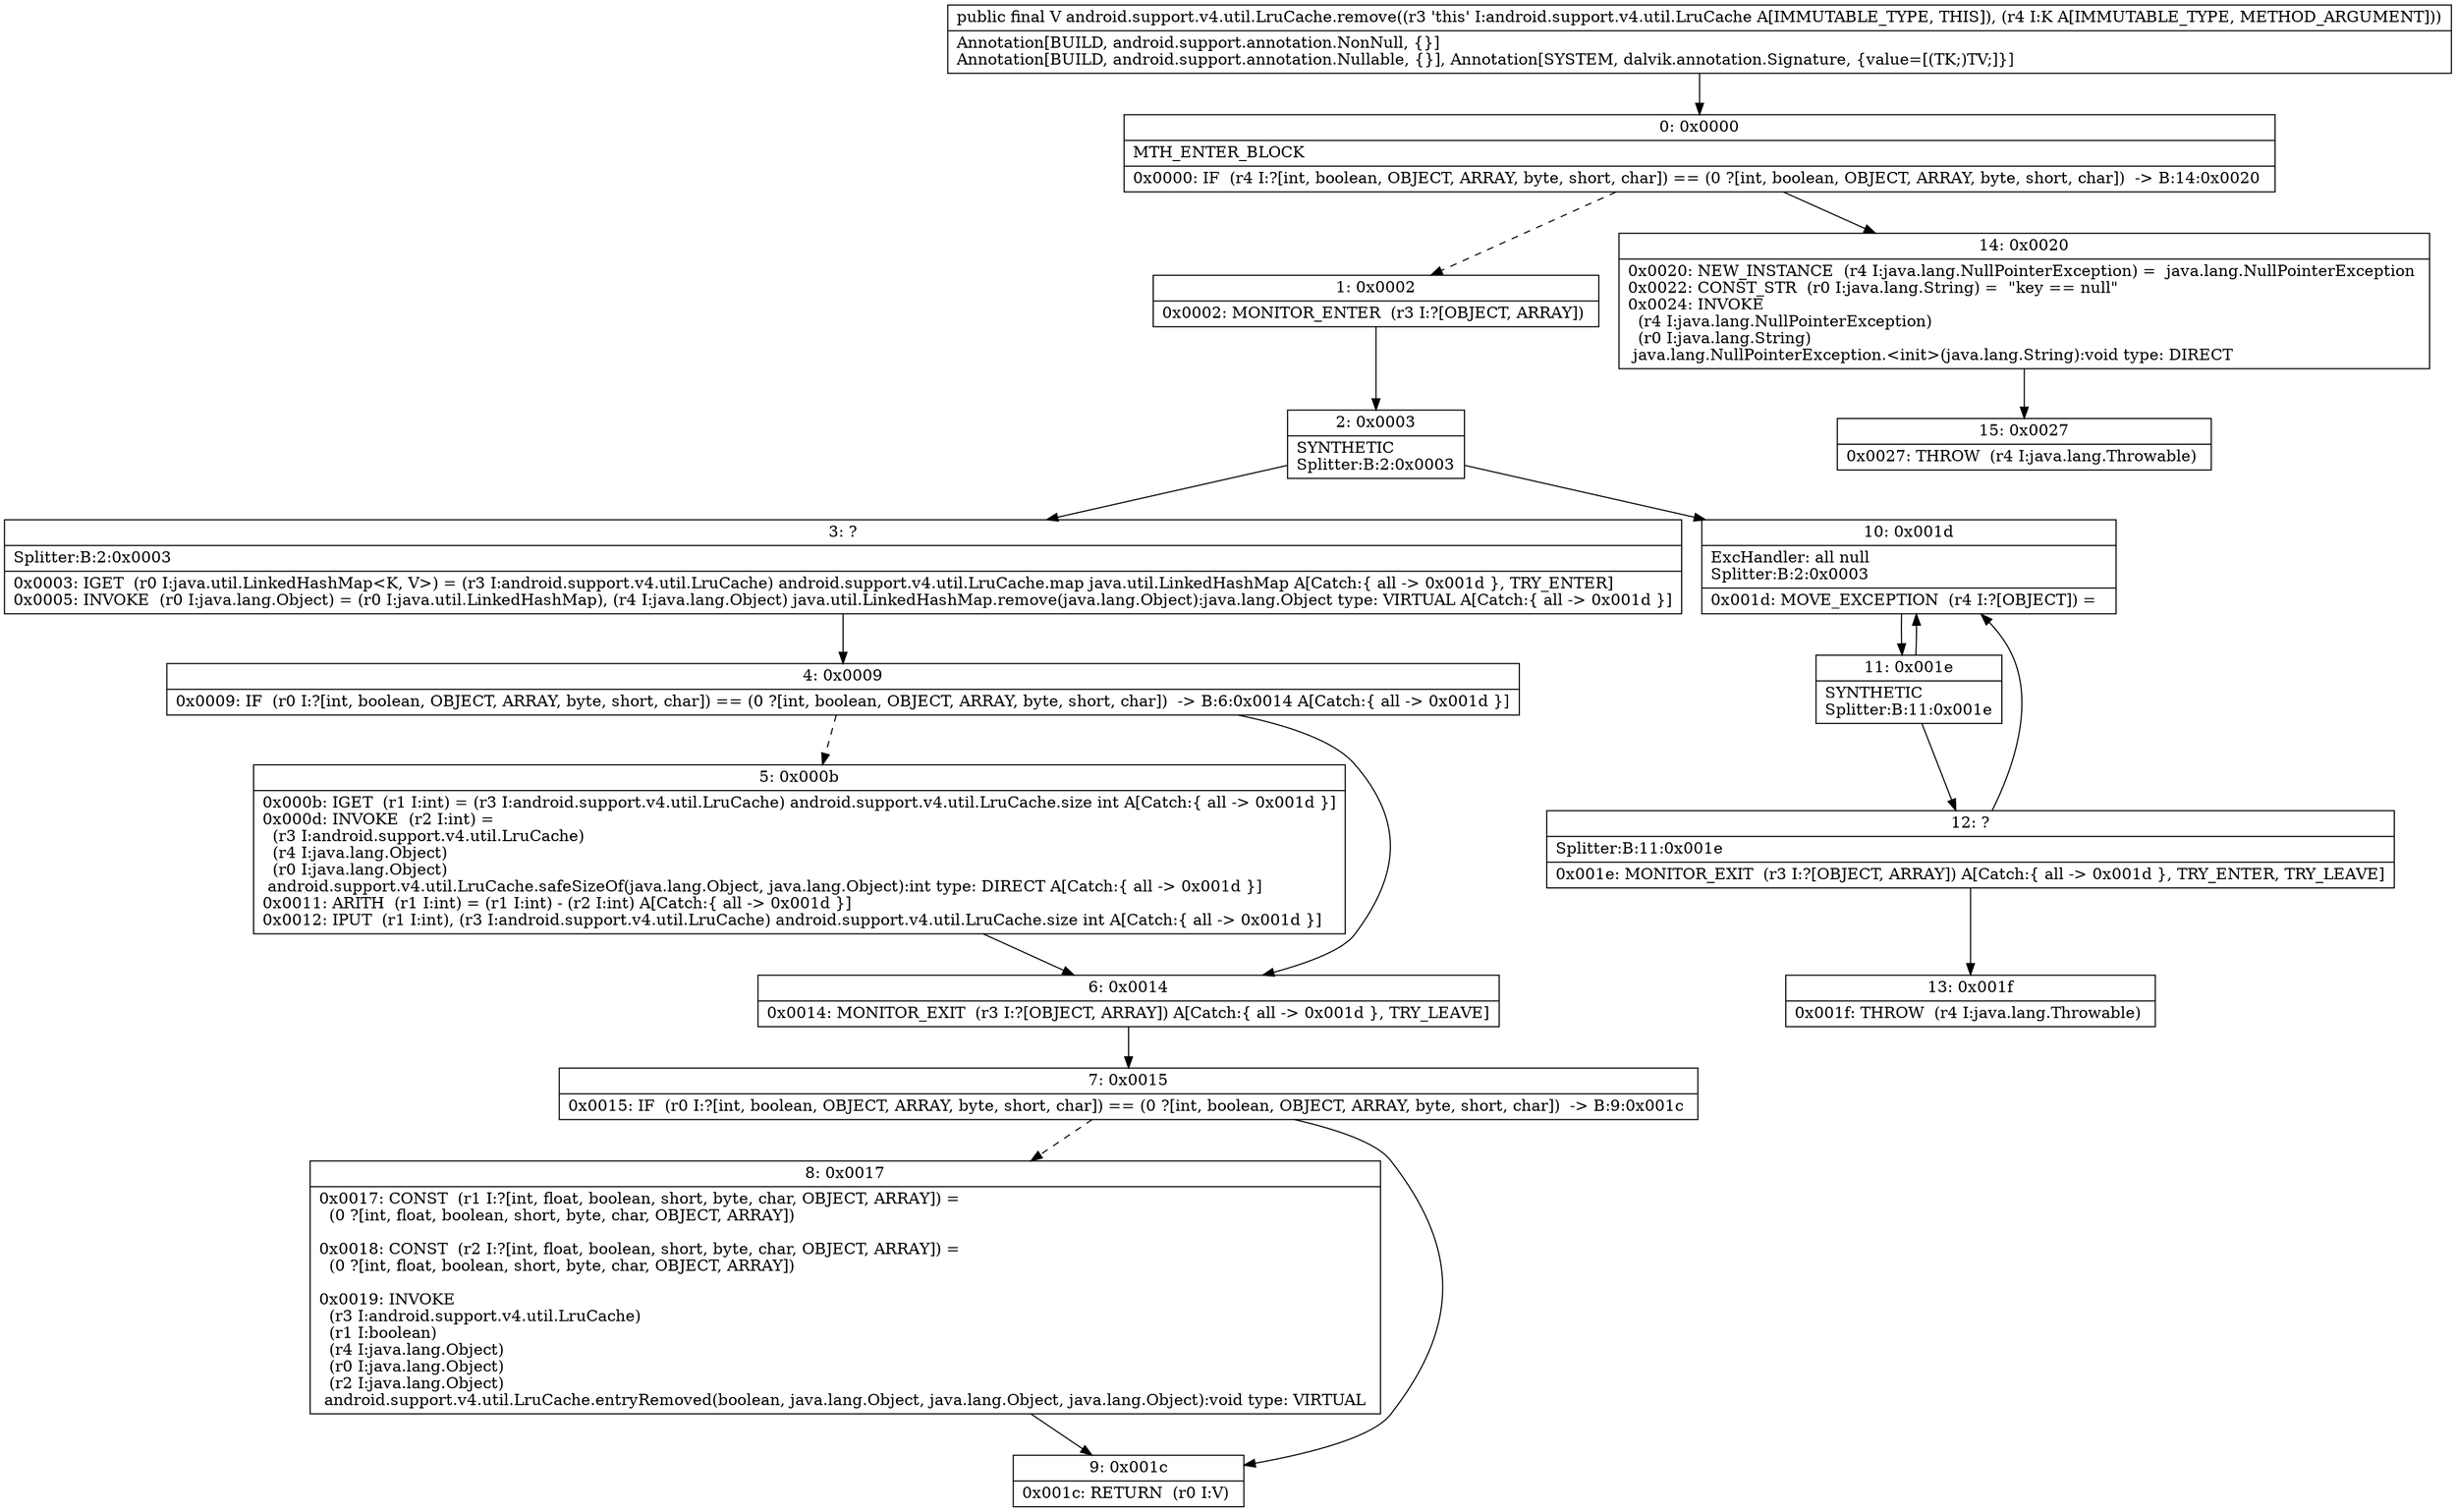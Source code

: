 digraph "CFG forandroid.support.v4.util.LruCache.remove(Ljava\/lang\/Object;)Ljava\/lang\/Object;" {
Node_0 [shape=record,label="{0\:\ 0x0000|MTH_ENTER_BLOCK\l|0x0000: IF  (r4 I:?[int, boolean, OBJECT, ARRAY, byte, short, char]) == (0 ?[int, boolean, OBJECT, ARRAY, byte, short, char])  \-\> B:14:0x0020 \l}"];
Node_1 [shape=record,label="{1\:\ 0x0002|0x0002: MONITOR_ENTER  (r3 I:?[OBJECT, ARRAY]) \l}"];
Node_2 [shape=record,label="{2\:\ 0x0003|SYNTHETIC\lSplitter:B:2:0x0003\l}"];
Node_3 [shape=record,label="{3\:\ ?|Splitter:B:2:0x0003\l|0x0003: IGET  (r0 I:java.util.LinkedHashMap\<K, V\>) = (r3 I:android.support.v4.util.LruCache) android.support.v4.util.LruCache.map java.util.LinkedHashMap A[Catch:\{ all \-\> 0x001d \}, TRY_ENTER]\l0x0005: INVOKE  (r0 I:java.lang.Object) = (r0 I:java.util.LinkedHashMap), (r4 I:java.lang.Object) java.util.LinkedHashMap.remove(java.lang.Object):java.lang.Object type: VIRTUAL A[Catch:\{ all \-\> 0x001d \}]\l}"];
Node_4 [shape=record,label="{4\:\ 0x0009|0x0009: IF  (r0 I:?[int, boolean, OBJECT, ARRAY, byte, short, char]) == (0 ?[int, boolean, OBJECT, ARRAY, byte, short, char])  \-\> B:6:0x0014 A[Catch:\{ all \-\> 0x001d \}]\l}"];
Node_5 [shape=record,label="{5\:\ 0x000b|0x000b: IGET  (r1 I:int) = (r3 I:android.support.v4.util.LruCache) android.support.v4.util.LruCache.size int A[Catch:\{ all \-\> 0x001d \}]\l0x000d: INVOKE  (r2 I:int) = \l  (r3 I:android.support.v4.util.LruCache)\l  (r4 I:java.lang.Object)\l  (r0 I:java.lang.Object)\l android.support.v4.util.LruCache.safeSizeOf(java.lang.Object, java.lang.Object):int type: DIRECT A[Catch:\{ all \-\> 0x001d \}]\l0x0011: ARITH  (r1 I:int) = (r1 I:int) \- (r2 I:int) A[Catch:\{ all \-\> 0x001d \}]\l0x0012: IPUT  (r1 I:int), (r3 I:android.support.v4.util.LruCache) android.support.v4.util.LruCache.size int A[Catch:\{ all \-\> 0x001d \}]\l}"];
Node_6 [shape=record,label="{6\:\ 0x0014|0x0014: MONITOR_EXIT  (r3 I:?[OBJECT, ARRAY]) A[Catch:\{ all \-\> 0x001d \}, TRY_LEAVE]\l}"];
Node_7 [shape=record,label="{7\:\ 0x0015|0x0015: IF  (r0 I:?[int, boolean, OBJECT, ARRAY, byte, short, char]) == (0 ?[int, boolean, OBJECT, ARRAY, byte, short, char])  \-\> B:9:0x001c \l}"];
Node_8 [shape=record,label="{8\:\ 0x0017|0x0017: CONST  (r1 I:?[int, float, boolean, short, byte, char, OBJECT, ARRAY]) = \l  (0 ?[int, float, boolean, short, byte, char, OBJECT, ARRAY])\l \l0x0018: CONST  (r2 I:?[int, float, boolean, short, byte, char, OBJECT, ARRAY]) = \l  (0 ?[int, float, boolean, short, byte, char, OBJECT, ARRAY])\l \l0x0019: INVOKE  \l  (r3 I:android.support.v4.util.LruCache)\l  (r1 I:boolean)\l  (r4 I:java.lang.Object)\l  (r0 I:java.lang.Object)\l  (r2 I:java.lang.Object)\l android.support.v4.util.LruCache.entryRemoved(boolean, java.lang.Object, java.lang.Object, java.lang.Object):void type: VIRTUAL \l}"];
Node_9 [shape=record,label="{9\:\ 0x001c|0x001c: RETURN  (r0 I:V) \l}"];
Node_10 [shape=record,label="{10\:\ 0x001d|ExcHandler: all null\lSplitter:B:2:0x0003\l|0x001d: MOVE_EXCEPTION  (r4 I:?[OBJECT]) =  \l}"];
Node_11 [shape=record,label="{11\:\ 0x001e|SYNTHETIC\lSplitter:B:11:0x001e\l}"];
Node_12 [shape=record,label="{12\:\ ?|Splitter:B:11:0x001e\l|0x001e: MONITOR_EXIT  (r3 I:?[OBJECT, ARRAY]) A[Catch:\{ all \-\> 0x001d \}, TRY_ENTER, TRY_LEAVE]\l}"];
Node_13 [shape=record,label="{13\:\ 0x001f|0x001f: THROW  (r4 I:java.lang.Throwable) \l}"];
Node_14 [shape=record,label="{14\:\ 0x0020|0x0020: NEW_INSTANCE  (r4 I:java.lang.NullPointerException) =  java.lang.NullPointerException \l0x0022: CONST_STR  (r0 I:java.lang.String) =  \"key == null\" \l0x0024: INVOKE  \l  (r4 I:java.lang.NullPointerException)\l  (r0 I:java.lang.String)\l java.lang.NullPointerException.\<init\>(java.lang.String):void type: DIRECT \l}"];
Node_15 [shape=record,label="{15\:\ 0x0027|0x0027: THROW  (r4 I:java.lang.Throwable) \l}"];
MethodNode[shape=record,label="{public final V android.support.v4.util.LruCache.remove((r3 'this' I:android.support.v4.util.LruCache A[IMMUTABLE_TYPE, THIS]), (r4 I:K A[IMMUTABLE_TYPE, METHOD_ARGUMENT]))  | Annotation[BUILD, android.support.annotation.NonNull, \{\}]\lAnnotation[BUILD, android.support.annotation.Nullable, \{\}], Annotation[SYSTEM, dalvik.annotation.Signature, \{value=[(TK;)TV;]\}]\l}"];
MethodNode -> Node_0;
Node_0 -> Node_1[style=dashed];
Node_0 -> Node_14;
Node_1 -> Node_2;
Node_2 -> Node_3;
Node_2 -> Node_10;
Node_3 -> Node_4;
Node_4 -> Node_5[style=dashed];
Node_4 -> Node_6;
Node_5 -> Node_6;
Node_6 -> Node_7;
Node_7 -> Node_8[style=dashed];
Node_7 -> Node_9;
Node_8 -> Node_9;
Node_10 -> Node_11;
Node_11 -> Node_12;
Node_11 -> Node_10;
Node_12 -> Node_13;
Node_12 -> Node_10;
Node_14 -> Node_15;
}

